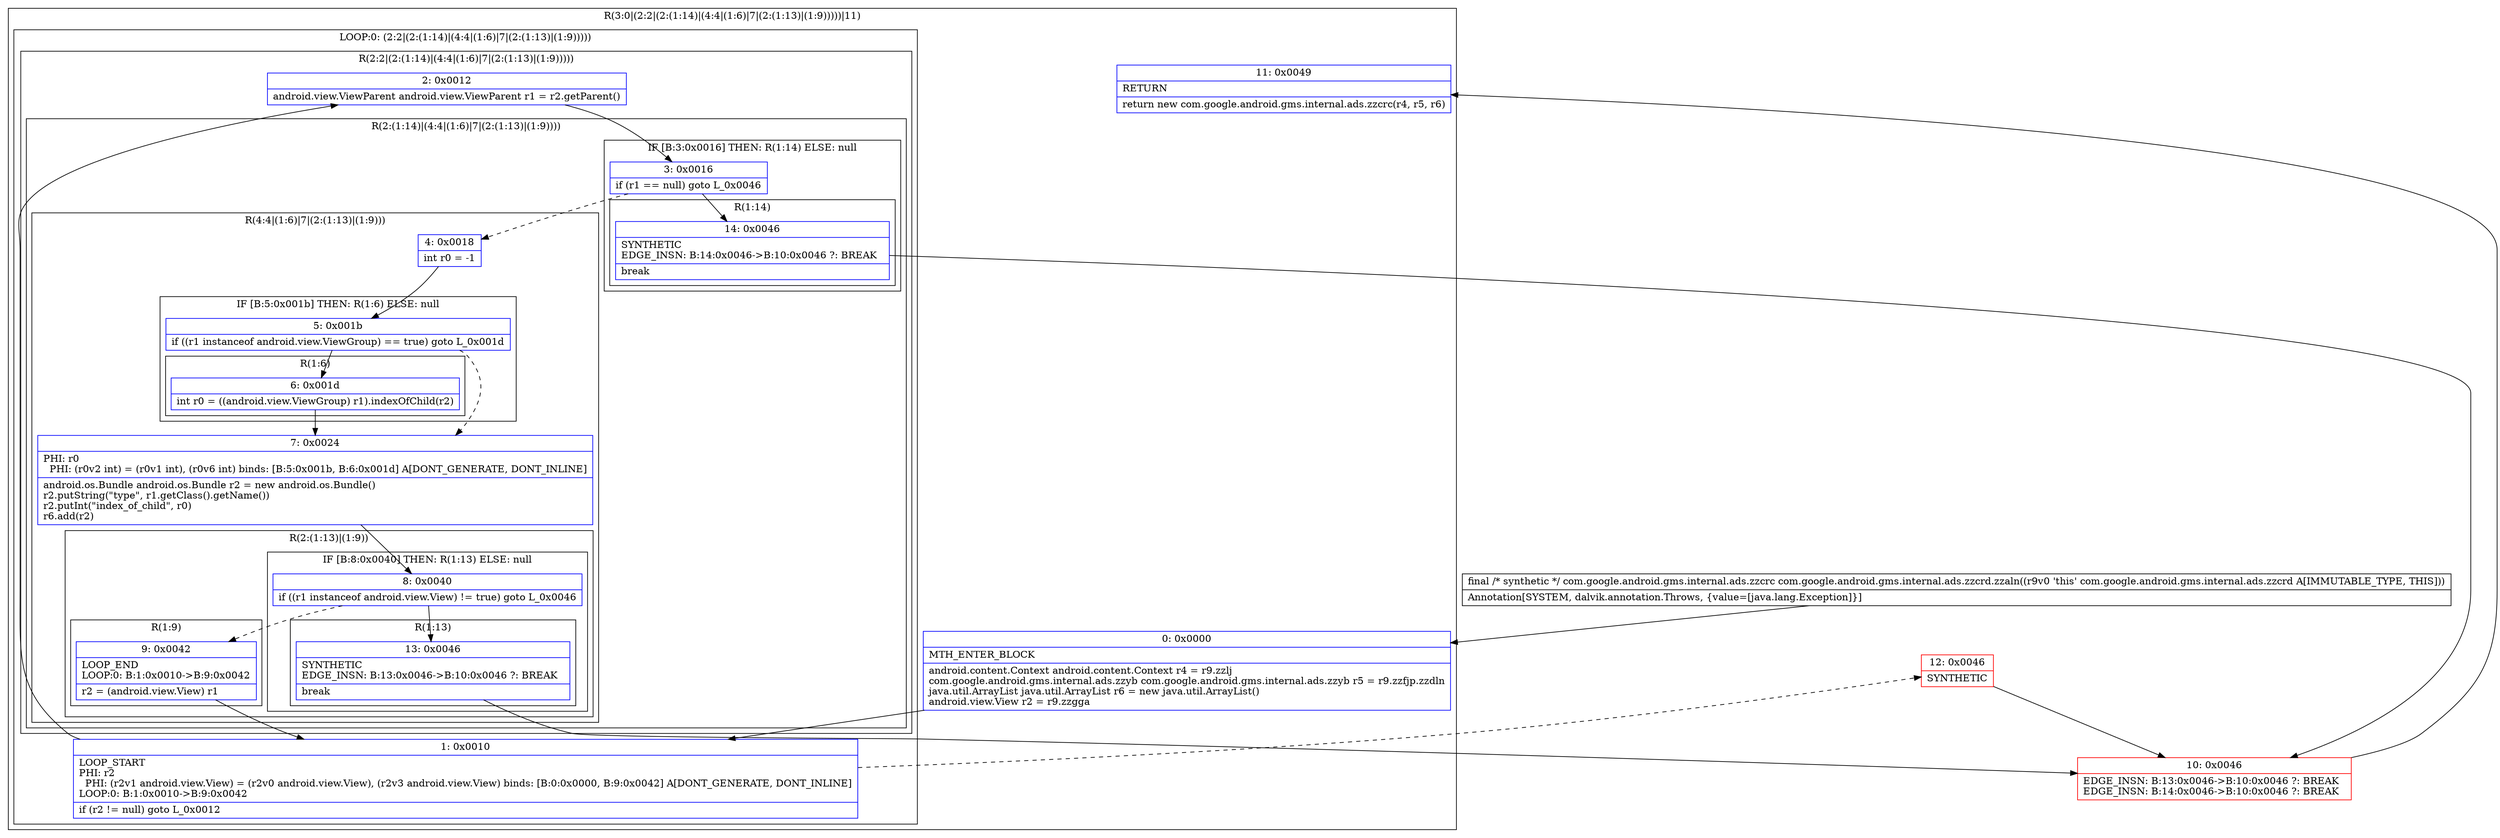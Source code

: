 digraph "CFG forcom.google.android.gms.internal.ads.zzcrd.zzaln()Lcom\/google\/android\/gms\/internal\/ads\/zzcrc;" {
subgraph cluster_Region_483613659 {
label = "R(3:0|(2:2|(2:(1:14)|(4:4|(1:6)|7|(2:(1:13)|(1:9)))))|11)";
node [shape=record,color=blue];
Node_0 [shape=record,label="{0\:\ 0x0000|MTH_ENTER_BLOCK\l|android.content.Context android.content.Context r4 = r9.zzlj\lcom.google.android.gms.internal.ads.zzyb com.google.android.gms.internal.ads.zzyb r5 = r9.zzfjp.zzdln\ljava.util.ArrayList java.util.ArrayList r6 = new java.util.ArrayList()\landroid.view.View r2 = r9.zzgga\l}"];
subgraph cluster_LoopRegion_91416780 {
label = "LOOP:0: (2:2|(2:(1:14)|(4:4|(1:6)|7|(2:(1:13)|(1:9)))))";
node [shape=record,color=blue];
Node_1 [shape=record,label="{1\:\ 0x0010|LOOP_START\lPHI: r2 \l  PHI: (r2v1 android.view.View) = (r2v0 android.view.View), (r2v3 android.view.View) binds: [B:0:0x0000, B:9:0x0042] A[DONT_GENERATE, DONT_INLINE]\lLOOP:0: B:1:0x0010\-\>B:9:0x0042\l|if (r2 != null) goto L_0x0012\l}"];
subgraph cluster_Region_66680378 {
label = "R(2:2|(2:(1:14)|(4:4|(1:6)|7|(2:(1:13)|(1:9)))))";
node [shape=record,color=blue];
Node_2 [shape=record,label="{2\:\ 0x0012|android.view.ViewParent android.view.ViewParent r1 = r2.getParent()\l}"];
subgraph cluster_Region_1571518181 {
label = "R(2:(1:14)|(4:4|(1:6)|7|(2:(1:13)|(1:9))))";
node [shape=record,color=blue];
subgraph cluster_IfRegion_24887893 {
label = "IF [B:3:0x0016] THEN: R(1:14) ELSE: null";
node [shape=record,color=blue];
Node_3 [shape=record,label="{3\:\ 0x0016|if (r1 == null) goto L_0x0046\l}"];
subgraph cluster_Region_1129104041 {
label = "R(1:14)";
node [shape=record,color=blue];
Node_14 [shape=record,label="{14\:\ 0x0046|SYNTHETIC\lEDGE_INSN: B:14:0x0046\-\>B:10:0x0046 ?: BREAK  \l|break\l}"];
}
}
subgraph cluster_Region_1950852877 {
label = "R(4:4|(1:6)|7|(2:(1:13)|(1:9)))";
node [shape=record,color=blue];
Node_4 [shape=record,label="{4\:\ 0x0018|int r0 = \-1\l}"];
subgraph cluster_IfRegion_324890174 {
label = "IF [B:5:0x001b] THEN: R(1:6) ELSE: null";
node [shape=record,color=blue];
Node_5 [shape=record,label="{5\:\ 0x001b|if ((r1 instanceof android.view.ViewGroup) == true) goto L_0x001d\l}"];
subgraph cluster_Region_1246742151 {
label = "R(1:6)";
node [shape=record,color=blue];
Node_6 [shape=record,label="{6\:\ 0x001d|int r0 = ((android.view.ViewGroup) r1).indexOfChild(r2)\l}"];
}
}
Node_7 [shape=record,label="{7\:\ 0x0024|PHI: r0 \l  PHI: (r0v2 int) = (r0v1 int), (r0v6 int) binds: [B:5:0x001b, B:6:0x001d] A[DONT_GENERATE, DONT_INLINE]\l|android.os.Bundle android.os.Bundle r2 = new android.os.Bundle()\lr2.putString(\"type\", r1.getClass().getName())\lr2.putInt(\"index_of_child\", r0)\lr6.add(r2)\l}"];
subgraph cluster_Region_2147043848 {
label = "R(2:(1:13)|(1:9))";
node [shape=record,color=blue];
subgraph cluster_IfRegion_1541247689 {
label = "IF [B:8:0x0040] THEN: R(1:13) ELSE: null";
node [shape=record,color=blue];
Node_8 [shape=record,label="{8\:\ 0x0040|if ((r1 instanceof android.view.View) != true) goto L_0x0046\l}"];
subgraph cluster_Region_2003431997 {
label = "R(1:13)";
node [shape=record,color=blue];
Node_13 [shape=record,label="{13\:\ 0x0046|SYNTHETIC\lEDGE_INSN: B:13:0x0046\-\>B:10:0x0046 ?: BREAK  \l|break\l}"];
}
}
subgraph cluster_Region_237546233 {
label = "R(1:9)";
node [shape=record,color=blue];
Node_9 [shape=record,label="{9\:\ 0x0042|LOOP_END\lLOOP:0: B:1:0x0010\-\>B:9:0x0042\l|r2 = (android.view.View) r1\l}"];
}
}
}
}
}
}
Node_11 [shape=record,label="{11\:\ 0x0049|RETURN\l|return new com.google.android.gms.internal.ads.zzcrc(r4, r5, r6)\l}"];
}
Node_10 [shape=record,color=red,label="{10\:\ 0x0046|EDGE_INSN: B:13:0x0046\-\>B:10:0x0046 ?: BREAK  \lEDGE_INSN: B:14:0x0046\-\>B:10:0x0046 ?: BREAK  \l}"];
Node_12 [shape=record,color=red,label="{12\:\ 0x0046|SYNTHETIC\l}"];
MethodNode[shape=record,label="{final \/* synthetic *\/ com.google.android.gms.internal.ads.zzcrc com.google.android.gms.internal.ads.zzcrd.zzaln((r9v0 'this' com.google.android.gms.internal.ads.zzcrd A[IMMUTABLE_TYPE, THIS]))  | Annotation[SYSTEM, dalvik.annotation.Throws, \{value=[java.lang.Exception]\}]\l}"];
MethodNode -> Node_0;
Node_0 -> Node_1;
Node_1 -> Node_2;
Node_1 -> Node_12[style=dashed];
Node_2 -> Node_3;
Node_3 -> Node_4[style=dashed];
Node_3 -> Node_14;
Node_14 -> Node_10;
Node_4 -> Node_5;
Node_5 -> Node_6;
Node_5 -> Node_7[style=dashed];
Node_6 -> Node_7;
Node_7 -> Node_8;
Node_8 -> Node_9[style=dashed];
Node_8 -> Node_13;
Node_13 -> Node_10;
Node_9 -> Node_1;
Node_10 -> Node_11;
Node_12 -> Node_10;
}

